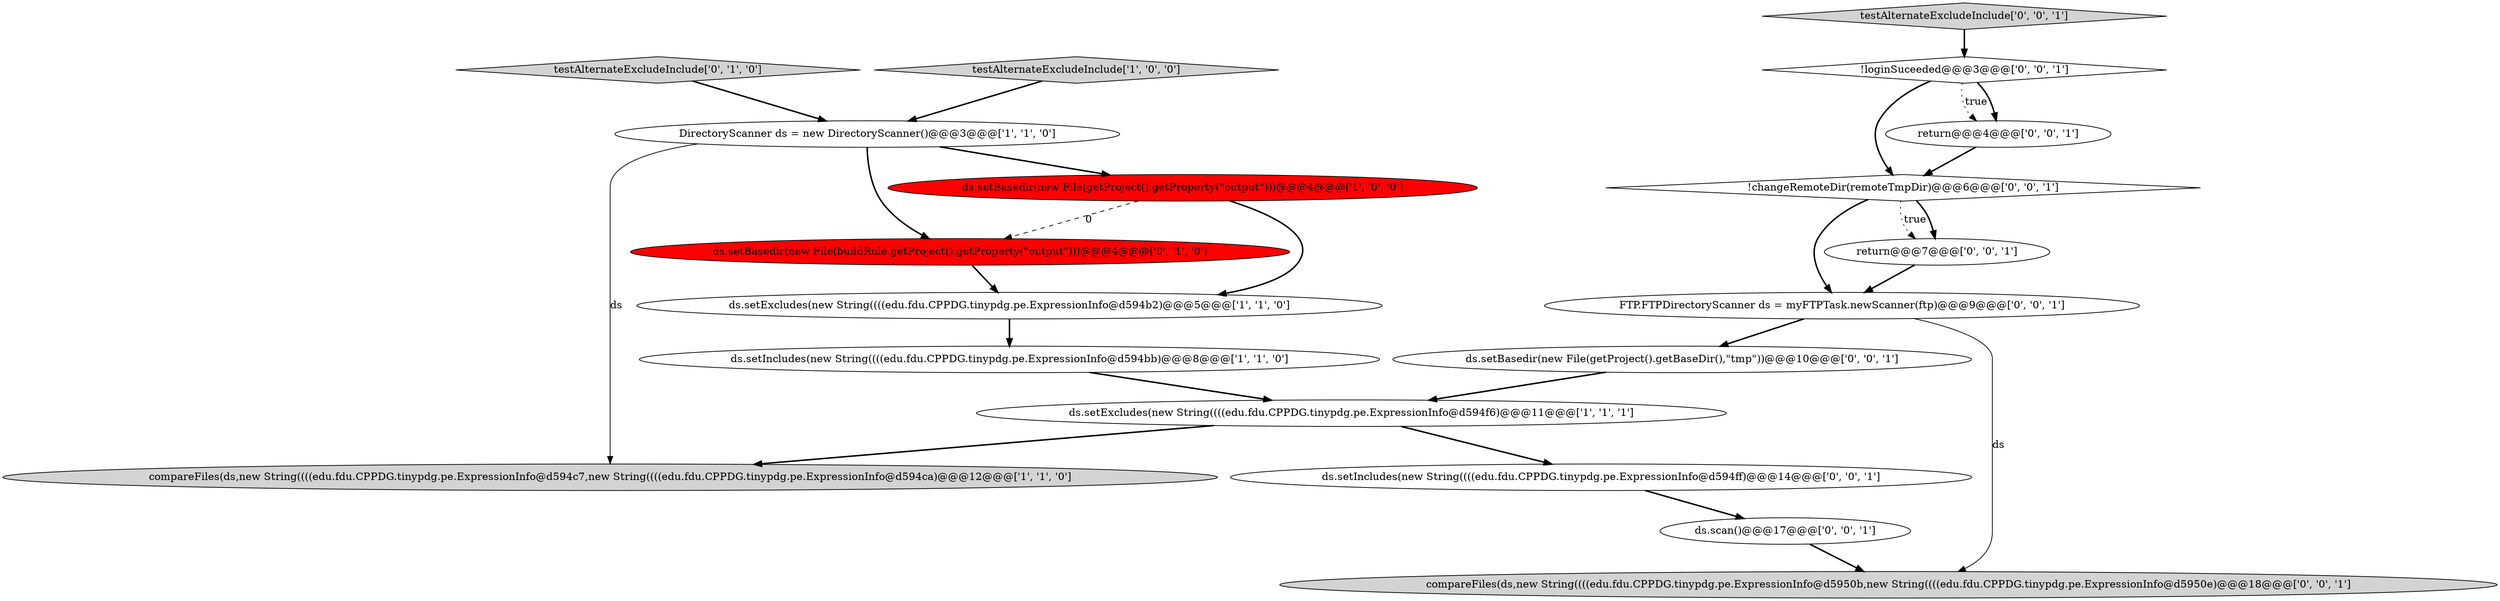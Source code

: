 digraph {
6 [style = filled, label = "ds.setIncludes(new String((((edu.fdu.CPPDG.tinypdg.pe.ExpressionInfo@d594bb)@@@8@@@['1', '1', '0']", fillcolor = white, shape = ellipse image = "AAA0AAABBB1BBB"];
9 [style = filled, label = "!loginSuceeded@@@3@@@['0', '0', '1']", fillcolor = white, shape = diamond image = "AAA0AAABBB3BBB"];
8 [style = filled, label = "testAlternateExcludeInclude['0', '1', '0']", fillcolor = lightgray, shape = diamond image = "AAA0AAABBB2BBB"];
3 [style = filled, label = "compareFiles(ds,new String((((edu.fdu.CPPDG.tinypdg.pe.ExpressionInfo@d594c7,new String((((edu.fdu.CPPDG.tinypdg.pe.ExpressionInfo@d594ca)@@@12@@@['1', '1', '0']", fillcolor = lightgray, shape = ellipse image = "AAA0AAABBB1BBB"];
16 [style = filled, label = "ds.setBasedir(new File(getProject().getBaseDir(),\"tmp\"))@@@10@@@['0', '0', '1']", fillcolor = white, shape = ellipse image = "AAA0AAABBB3BBB"];
17 [style = filled, label = "testAlternateExcludeInclude['0', '0', '1']", fillcolor = lightgray, shape = diamond image = "AAA0AAABBB3BBB"];
12 [style = filled, label = "compareFiles(ds,new String((((edu.fdu.CPPDG.tinypdg.pe.ExpressionInfo@d5950b,new String((((edu.fdu.CPPDG.tinypdg.pe.ExpressionInfo@d5950e)@@@18@@@['0', '0', '1']", fillcolor = lightgray, shape = ellipse image = "AAA0AAABBB3BBB"];
0 [style = filled, label = "testAlternateExcludeInclude['1', '0', '0']", fillcolor = lightgray, shape = diamond image = "AAA0AAABBB1BBB"];
14 [style = filled, label = "ds.setIncludes(new String((((edu.fdu.CPPDG.tinypdg.pe.ExpressionInfo@d594ff)@@@14@@@['0', '0', '1']", fillcolor = white, shape = ellipse image = "AAA0AAABBB3BBB"];
11 [style = filled, label = "!changeRemoteDir(remoteTmpDir)@@@6@@@['0', '0', '1']", fillcolor = white, shape = diamond image = "AAA0AAABBB3BBB"];
5 [style = filled, label = "ds.setExcludes(new String((((edu.fdu.CPPDG.tinypdg.pe.ExpressionInfo@d594b2)@@@5@@@['1', '1', '0']", fillcolor = white, shape = ellipse image = "AAA0AAABBB1BBB"];
18 [style = filled, label = "FTP.FTPDirectoryScanner ds = myFTPTask.newScanner(ftp)@@@9@@@['0', '0', '1']", fillcolor = white, shape = ellipse image = "AAA0AAABBB3BBB"];
15 [style = filled, label = "ds.scan()@@@17@@@['0', '0', '1']", fillcolor = white, shape = ellipse image = "AAA0AAABBB3BBB"];
7 [style = filled, label = "ds.setBasedir(new File(buildRule.getProject().getProperty(\"output\")))@@@4@@@['0', '1', '0']", fillcolor = red, shape = ellipse image = "AAA1AAABBB2BBB"];
13 [style = filled, label = "return@@@4@@@['0', '0', '1']", fillcolor = white, shape = ellipse image = "AAA0AAABBB3BBB"];
4 [style = filled, label = "ds.setExcludes(new String((((edu.fdu.CPPDG.tinypdg.pe.ExpressionInfo@d594f6)@@@11@@@['1', '1', '1']", fillcolor = white, shape = ellipse image = "AAA0AAABBB1BBB"];
10 [style = filled, label = "return@@@7@@@['0', '0', '1']", fillcolor = white, shape = ellipse image = "AAA0AAABBB3BBB"];
1 [style = filled, label = "ds.setBasedir(new File(getProject().getProperty(\"output\")))@@@4@@@['1', '0', '0']", fillcolor = red, shape = ellipse image = "AAA1AAABBB1BBB"];
2 [style = filled, label = "DirectoryScanner ds = new DirectoryScanner()@@@3@@@['1', '1', '0']", fillcolor = white, shape = ellipse image = "AAA0AAABBB1BBB"];
1->5 [style = bold, label=""];
10->18 [style = bold, label=""];
4->3 [style = bold, label=""];
4->14 [style = bold, label=""];
9->11 [style = bold, label=""];
2->1 [style = bold, label=""];
11->10 [style = dotted, label="true"];
17->9 [style = bold, label=""];
0->2 [style = bold, label=""];
13->11 [style = bold, label=""];
18->12 [style = solid, label="ds"];
11->18 [style = bold, label=""];
2->3 [style = solid, label="ds"];
6->4 [style = bold, label=""];
7->5 [style = bold, label=""];
5->6 [style = bold, label=""];
8->2 [style = bold, label=""];
11->10 [style = bold, label=""];
9->13 [style = dotted, label="true"];
14->15 [style = bold, label=""];
15->12 [style = bold, label=""];
2->7 [style = bold, label=""];
16->4 [style = bold, label=""];
1->7 [style = dashed, label="0"];
9->13 [style = bold, label=""];
18->16 [style = bold, label=""];
}
